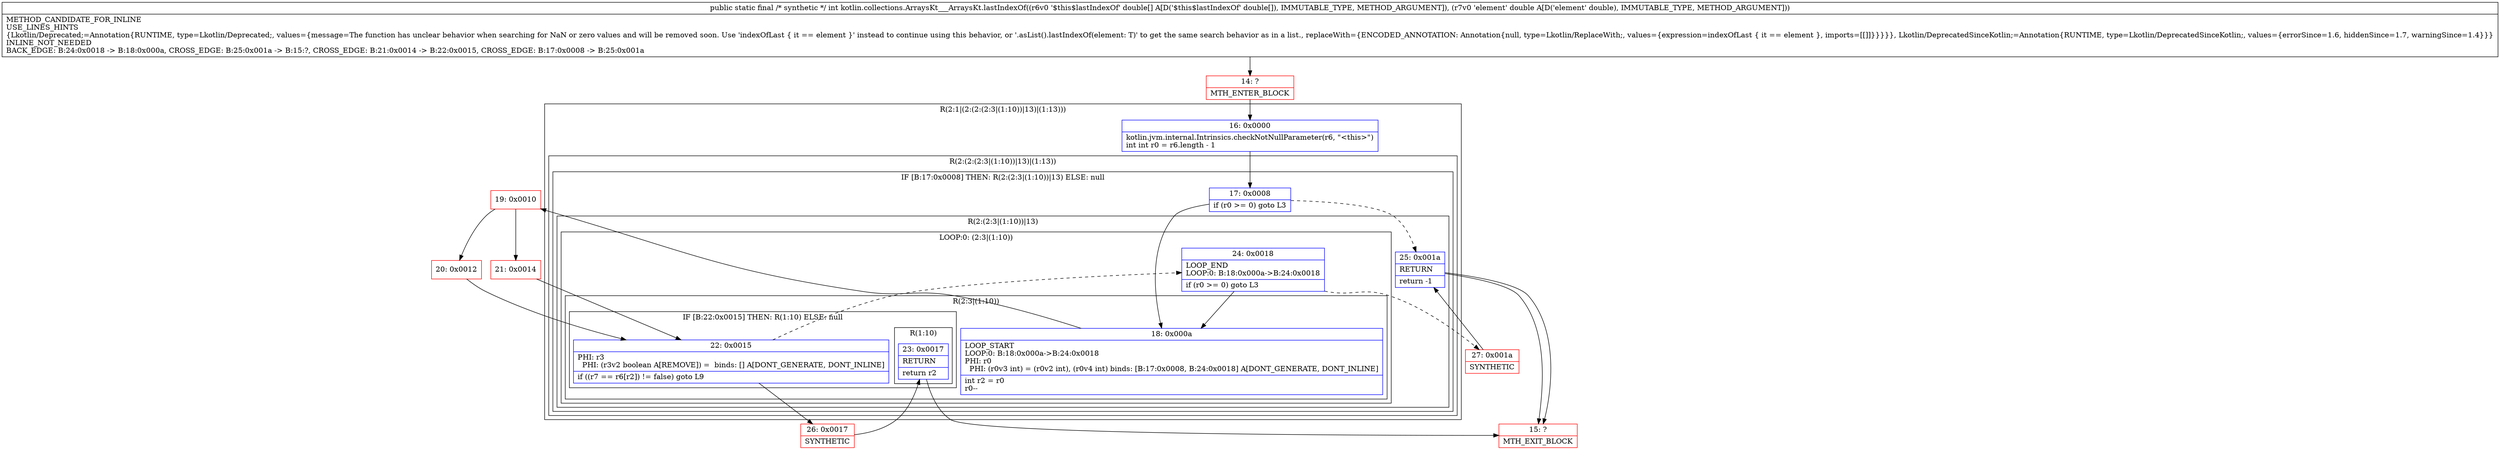 digraph "CFG forkotlin.collections.ArraysKt___ArraysKt.lastIndexOf([DD)I" {
subgraph cluster_Region_777884887 {
label = "R(2:1|(2:(2:(2:3|(1:10))|13)|(1:13)))";
node [shape=record,color=blue];
Node_16 [shape=record,label="{16\:\ 0x0000|kotlin.jvm.internal.Intrinsics.checkNotNullParameter(r6, \"\<this\>\")\lint int r0 = r6.length \- 1\l}"];
subgraph cluster_Region_203031771 {
label = "R(2:(2:(2:3|(1:10))|13)|(1:13))";
node [shape=record,color=blue];
subgraph cluster_IfRegion_1623850151 {
label = "IF [B:17:0x0008] THEN: R(2:(2:3|(1:10))|13) ELSE: null";
node [shape=record,color=blue];
Node_17 [shape=record,label="{17\:\ 0x0008|if (r0 \>= 0) goto L3\l}"];
subgraph cluster_Region_2125917824 {
label = "R(2:(2:3|(1:10))|13)";
node [shape=record,color=blue];
subgraph cluster_LoopRegion_952135804 {
label = "LOOP:0: (2:3|(1:10))";
node [shape=record,color=blue];
Node_24 [shape=record,label="{24\:\ 0x0018|LOOP_END\lLOOP:0: B:18:0x000a\-\>B:24:0x0018\l|if (r0 \>= 0) goto L3\l}"];
subgraph cluster_Region_608388161 {
label = "R(2:3|(1:10))";
node [shape=record,color=blue];
Node_18 [shape=record,label="{18\:\ 0x000a|LOOP_START\lLOOP:0: B:18:0x000a\-\>B:24:0x0018\lPHI: r0 \l  PHI: (r0v3 int) = (r0v2 int), (r0v4 int) binds: [B:17:0x0008, B:24:0x0018] A[DONT_GENERATE, DONT_INLINE]\l|int r2 = r0\lr0\-\-\l}"];
subgraph cluster_IfRegion_2054795423 {
label = "IF [B:22:0x0015] THEN: R(1:10) ELSE: null";
node [shape=record,color=blue];
Node_22 [shape=record,label="{22\:\ 0x0015|PHI: r3 \l  PHI: (r3v2 boolean A[REMOVE]) =  binds: [] A[DONT_GENERATE, DONT_INLINE]\l|if ((r7 == r6[r2]) != false) goto L9\l}"];
subgraph cluster_Region_1143374557 {
label = "R(1:10)";
node [shape=record,color=blue];
Node_23 [shape=record,label="{23\:\ 0x0017|RETURN\l|return r2\l}"];
}
}
}
}
Node_25 [shape=record,label="{25\:\ 0x001a|RETURN\l|return \-1\l}"];
}
}
subgraph cluster_Region_200537542 {
label = "R(1:13)";
node [shape=record,color=blue];
Node_25 [shape=record,label="{25\:\ 0x001a|RETURN\l|return \-1\l}"];
}
}
}
Node_14 [shape=record,color=red,label="{14\:\ ?|MTH_ENTER_BLOCK\l}"];
Node_19 [shape=record,color=red,label="{19\:\ 0x0010}"];
Node_20 [shape=record,color=red,label="{20\:\ 0x0012}"];
Node_27 [shape=record,color=red,label="{27\:\ 0x001a|SYNTHETIC\l}"];
Node_26 [shape=record,color=red,label="{26\:\ 0x0017|SYNTHETIC\l}"];
Node_15 [shape=record,color=red,label="{15\:\ ?|MTH_EXIT_BLOCK\l}"];
Node_21 [shape=record,color=red,label="{21\:\ 0x0014}"];
MethodNode[shape=record,label="{public static final \/* synthetic *\/ int kotlin.collections.ArraysKt___ArraysKt.lastIndexOf((r6v0 '$this$lastIndexOf' double[] A[D('$this$lastIndexOf' double[]), IMMUTABLE_TYPE, METHOD_ARGUMENT]), (r7v0 'element' double A[D('element' double), IMMUTABLE_TYPE, METHOD_ARGUMENT]))  | METHOD_CANDIDATE_FOR_INLINE\lUSE_LINES_HINTS\l\{Lkotlin\/Deprecated;=Annotation\{RUNTIME, type=Lkotlin\/Deprecated;, values=\{message=The function has unclear behavior when searching for NaN or zero values and will be removed soon. Use 'indexOfLast \{ it == element \}' instead to continue using this behavior, or '.asList().lastIndexOf(element: T)' to get the same search behavior as in a list., replaceWith=\{ENCODED_ANNOTATION: Annotation\{null, type=Lkotlin\/ReplaceWith;, values=\{expression=indexOfLast \{ it == element \}, imports=[[]]\}\}\}\}\}, Lkotlin\/DeprecatedSinceKotlin;=Annotation\{RUNTIME, type=Lkotlin\/DeprecatedSinceKotlin;, values=\{errorSince=1.6, hiddenSince=1.7, warningSince=1.4\}\}\}\lINLINE_NOT_NEEDED\lBACK_EDGE: B:24:0x0018 \-\> B:18:0x000a, CROSS_EDGE: B:25:0x001a \-\> B:15:?, CROSS_EDGE: B:21:0x0014 \-\> B:22:0x0015, CROSS_EDGE: B:17:0x0008 \-\> B:25:0x001a\l}"];
MethodNode -> Node_14;Node_16 -> Node_17;
Node_17 -> Node_18;
Node_17 -> Node_25[style=dashed];
Node_24 -> Node_18;
Node_24 -> Node_27[style=dashed];
Node_18 -> Node_19;
Node_22 -> Node_24[style=dashed];
Node_22 -> Node_26;
Node_23 -> Node_15;
Node_25 -> Node_15;
Node_25 -> Node_15;
Node_14 -> Node_16;
Node_19 -> Node_20;
Node_19 -> Node_21;
Node_20 -> Node_22;
Node_27 -> Node_25;
Node_26 -> Node_23;
Node_21 -> Node_22;
}

